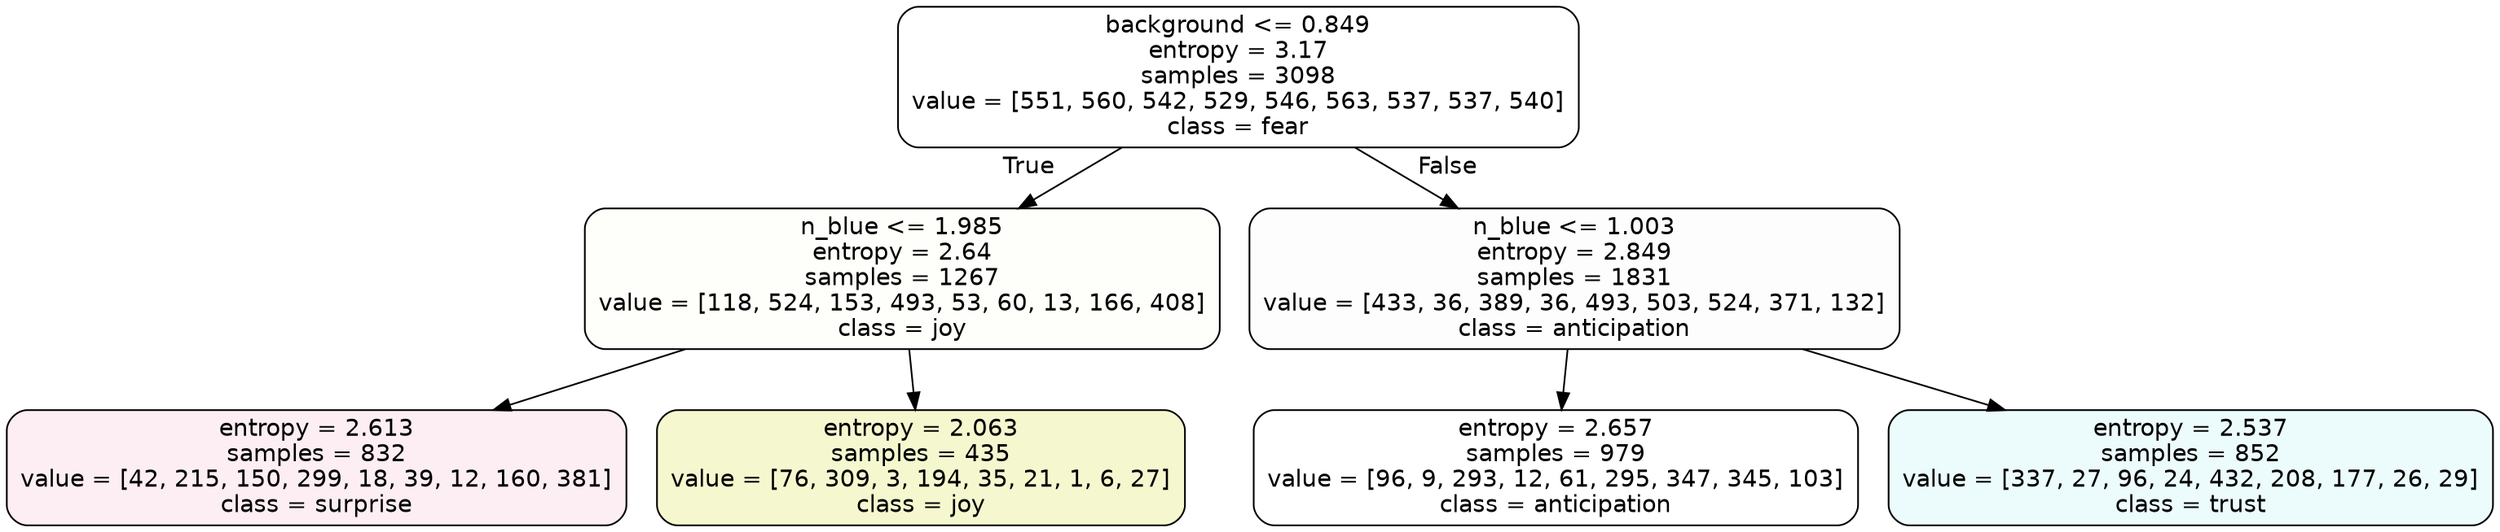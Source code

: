 digraph Tree {
node [shape=box, style="filled, rounded", color="black", fontname=helvetica] ;
edge [fontname=helvetica] ;
0 [label="background <= 0.849\nentropy = 3.17\nsamples = 3098\nvalue = [551, 560, 542, 529, 546, 563, 537, 537, 540]\nclass = fear", fillcolor="#3964e500"] ;
1 [label="n_blue <= 1.985\nentropy = 2.64\nsamples = 1267\nvalue = [118, 524, 153, 493, 53, 60, 13, 166, 408]\nclass = joy", fillcolor="#d7e53905"] ;
0 -> 1 [labeldistance=2.5, labelangle=45, headlabel="True"] ;
2 [label="entropy = 2.613\nsamples = 832\nvalue = [42, 215, 150, 299, 18, 39, 12, 160, 381]\nclass = surprise", fillcolor="#e5396415"] ;
1 -> 2 ;
3 [label="entropy = 2.063\nsamples = 435\nvalue = [76, 309, 3, 194, 35, 21, 1, 6, 27]\nclass = joy", fillcolor="#d7e5393d"] ;
1 -> 3 ;
4 [label="n_blue <= 1.003\nentropy = 2.849\nsamples = 1831\nvalue = [433, 36, 389, 36, 493, 503, 524, 371, 132]\nclass = anticipation", fillcolor="#8139e502"] ;
0 -> 4 [labeldistance=2.5, labelangle=-45, headlabel="False"] ;
5 [label="entropy = 2.657\nsamples = 979\nvalue = [96, 9, 293, 12, 61, 295, 347, 345, 103]\nclass = anticipation", fillcolor="#8139e500"] ;
4 -> 5 ;
6 [label="entropy = 2.537\nsamples = 852\nvalue = [337, 27, 96, 24, 432, 208, 177, 26, 29]\nclass = trust", fillcolor="#39d7e518"] ;
4 -> 6 ;
}